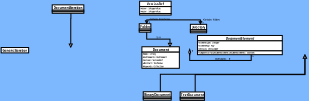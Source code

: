 <?xml version="1.0"?>
<diagram xmlns:dia="http://www.lysator.liu.se/~alla/dia/">
  <diagramdata>
    <attribute name="background">
      <color val="#7db8ff"/>
    </attribute>
    <attribute name="paper">
      <composite type="paper">
        <attribute name="name">
          <string>#A4#</string>
        </attribute>
        <attribute name="tmargin">
          <real val="2.82"/>
        </attribute>
        <attribute name="bmargin">
          <real val="2.82"/>
        </attribute>
        <attribute name="lmargin">
          <real val="2.82"/>
        </attribute>
        <attribute name="rmargin">
          <real val="2.82"/>
        </attribute>
        <attribute name="is_portrait">
          <boolean val="true"/>
        </attribute>
        <attribute name="scaling">
          <real val="0.192"/>
        </attribute>
        <attribute name="fitto">
          <boolean val="true"/>
        </attribute>
        <attribute name="fitwidth">
          <int val="1"/>
        </attribute>
        <attribute name="fitheight">
          <int val="1"/>
        </attribute>
      </composite>
    </attribute>
    <attribute name="grid">
      <composite type="grid">
        <attribute name="width_x">
          <real val="1"/>
        </attribute>
        <attribute name="width_y">
          <real val="1"/>
        </attribute>
        <attribute name="visible_x">
          <int val="1"/>
        </attribute>
        <attribute name="visible_y">
          <int val="1"/>
        </attribute>
      </composite>
    </attribute>
    <attribute name="guides">
      <composite type="guides">
        <attribute name="hguides"/>
        <attribute name="vguides"/>
      </composite>
    </attribute>
  </diagramdata>
  <layer name="Fond" visible="true">
    <object type="UML - Class" version="0" id="O0">
      <attribute name="obj_pos">
        <point val="-32,-11"/>
      </attribute>
      <attribute name="obj_bb">
        <rectangle val="-32.05,-11.05;-28.059,-8.75"/>
      </attribute>
      <attribute name="elem_corner">
        <point val="-32,-11"/>
      </attribute>
      <attribute name="elem_width">
        <real val="3.891"/>
      </attribute>
      <attribute name="elem_height">
        <real val="2.2"/>
      </attribute>
      <attribute name="name">
        <string>#Folder#</string>
      </attribute>
      <attribute name="stereotype">
        <string/>
      </attribute>
      <attribute name="abstract">
        <boolean val="false"/>
      </attribute>
      <attribute name="suppress_attributes">
        <boolean val="false"/>
      </attribute>
      <attribute name="suppress_operations">
        <boolean val="false"/>
      </attribute>
      <attribute name="visible_attributes">
        <boolean val="true"/>
      </attribute>
      <attribute name="visible_operations">
        <boolean val="true"/>
      </attribute>
      <attribute name="attributes"/>
      <attribute name="operations"/>
      <attribute name="template">
        <boolean val="false"/>
      </attribute>
      <attribute name="templates"/>
    </object>
    <object type="UML - Class" version="0" id="O1">
      <attribute name="obj_pos">
        <point val="-18.7,-10.85"/>
      </attribute>
      <attribute name="obj_bb">
        <rectangle val="-18.75,-10.9;-13.406,-8.6"/>
      </attribute>
      <attribute name="elem_corner">
        <point val="-18.7,-10.85"/>
      </attribute>
      <attribute name="elem_width">
        <real val="5.244"/>
      </attribute>
      <attribute name="elem_height">
        <real val="2.2"/>
      </attribute>
      <attribute name="name">
        <string>#Directory#</string>
      </attribute>
      <attribute name="stereotype">
        <string/>
      </attribute>
      <attribute name="abstract">
        <boolean val="false"/>
      </attribute>
      <attribute name="suppress_attributes">
        <boolean val="false"/>
      </attribute>
      <attribute name="suppress_operations">
        <boolean val="false"/>
      </attribute>
      <attribute name="visible_attributes">
        <boolean val="true"/>
      </attribute>
      <attribute name="visible_operations">
        <boolean val="true"/>
      </attribute>
      <attribute name="attributes"/>
      <attribute name="operations"/>
      <attribute name="template">
        <boolean val="false"/>
      </attribute>
      <attribute name="templates"/>
    </object>
    <object type="UML - Class" version="0" id="O2">
      <attribute name="obj_pos">
        <point val="-31.306,-5.01"/>
      </attribute>
      <attribute name="obj_bb">
        <rectangle val="-31.357,-5.06;-18.821,0.64"/>
      </attribute>
      <attribute name="elem_corner">
        <point val="-31.306,-5.01"/>
      </attribute>
      <attribute name="elem_width">
        <real val="12.435"/>
      </attribute>
      <attribute name="elem_height">
        <real val="5.6"/>
      </attribute>
      <attribute name="name">
        <string>#Document#</string>
      </attribute>
      <attribute name="stereotype">
        <string/>
      </attribute>
      <attribute name="abstract">
        <boolean val="false"/>
      </attribute>
      <attribute name="suppress_attributes">
        <boolean val="false"/>
      </attribute>
      <attribute name="suppress_operations">
        <boolean val="false"/>
      </attribute>
      <attribute name="visible_attributes">
        <boolean val="true"/>
      </attribute>
      <attribute name="visible_operations">
        <boolean val="false"/>
      </attribute>
      <attribute name="attributes">
        <composite type="umlattribute">
          <attribute name="name">
            <string>#Name#</string>
          </attribute>
          <attribute name="type">
            <string>#string#</string>
          </attribute>
          <attribute name="value">
            <string/>
          </attribute>
          <attribute name="visibility">
            <enum val="0"/>
          </attribute>
          <attribute name="abstract">
            <boolean val="false"/>
          </attribute>
          <attribute name="class_scope">
            <boolean val="false"/>
          </attribute>
        </composite>
        <composite type="umlattribute">
          <attribute name="name">
            <string>#DocElements#</string>
          </attribute>
          <attribute name="type">
            <string>#DocElement#</string>
          </attribute>
          <attribute name="value">
            <string/>
          </attribute>
          <attribute name="visibility">
            <enum val="0"/>
          </attribute>
          <attribute name="abstract">
            <boolean val="false"/>
          </attribute>
          <attribute name="class_scope">
            <boolean val="false"/>
          </attribute>
        </composite>
        <composite type="umlattribute">
          <attribute name="name">
            <string>#Version#</string>
          </attribute>
          <attribute name="type">
            <string>#VersionDef#</string>
          </attribute>
          <attribute name="value">
            <string/>
          </attribute>
          <attribute name="visibility">
            <enum val="0"/>
          </attribute>
          <attribute name="abstract">
            <boolean val="false"/>
          </attribute>
          <attribute name="class_scope">
            <boolean val="false"/>
          </attribute>
        </composite>
        <composite type="umlattribute">
          <attribute name="name">
            <string>#Abstract#</string>
          </attribute>
          <attribute name="type">
            <string>#TextValue#</string>
          </attribute>
          <attribute name="value">
            <string/>
          </attribute>
          <attribute name="visibility">
            <enum val="0"/>
          </attribute>
          <attribute name="abstract">
            <boolean val="false"/>
          </attribute>
          <attribute name="class_scope">
            <boolean val="false"/>
          </attribute>
        </composite>
        <composite type="umlattribute">
          <attribute name="name">
            <string>#Keywords#</string>
          </attribute>
          <attribute name="type">
            <string>#Collection#</string>
          </attribute>
          <attribute name="value">
            <string/>
          </attribute>
          <attribute name="visibility">
            <enum val="0"/>
          </attribute>
          <attribute name="abstract">
            <boolean val="false"/>
          </attribute>
          <attribute name="class_scope">
            <boolean val="false"/>
          </attribute>
        </composite>
      </attribute>
      <attribute name="operations">
        <composite type="umloperation">
          <attribute name="name">
            <string>#open#</string>
          </attribute>
          <attribute name="type">
            <string>#boolean#</string>
          </attribute>
          <attribute name="visibility">
            <enum val="0"/>
          </attribute>
          <attribute name="abstract">
            <boolean val="false"/>
          </attribute>
          <attribute name="class_scope">
            <boolean val="false"/>
          </attribute>
          <attribute name="parameters"/>
        </composite>
        <composite type="umloperation">
          <attribute name="name">
            <string>#close#</string>
          </attribute>
          <attribute name="type">
            <string/>
          </attribute>
          <attribute name="visibility">
            <enum val="0"/>
          </attribute>
          <attribute name="abstract">
            <boolean val="false"/>
          </attribute>
          <attribute name="class_scope">
            <boolean val="false"/>
          </attribute>
          <attribute name="parameters"/>
        </composite>
        <composite type="umloperation">
          <attribute name="name">
            <string>#render#</string>
          </attribute>
          <attribute name="type">
            <string/>
          </attribute>
          <attribute name="visibility">
            <enum val="0"/>
          </attribute>
          <attribute name="abstract">
            <boolean val="false"/>
          </attribute>
          <attribute name="class_scope">
            <boolean val="false"/>
          </attribute>
          <attribute name="parameters">
            <composite type="umlparameter">
              <attribute name="name">
                <string>#ThisMedia#</string>
              </attribute>
              <attribute name="type">
                <string>#Media#</string>
              </attribute>
              <attribute name="value">
                <string/>
              </attribute>
              <attribute name="kind">
                <enum val="0"/>
              </attribute>
            </composite>
          </attribute>
        </composite>
      </attribute>
      <attribute name="template">
        <boolean val="false"/>
      </attribute>
      <attribute name="templates"/>
    </object>
    <object type="UML - Class" version="0" id="O3">
      <attribute name="obj_pos">
        <point val="-30.956,6.69"/>
      </attribute>
      <attribute name="obj_bb">
        <rectangle val="-31.006,6.64;-22.016,8.94"/>
      </attribute>
      <attribute name="elem_corner">
        <point val="-30.956,6.69"/>
      </attribute>
      <attribute name="elem_width">
        <real val="8.89"/>
      </attribute>
      <attribute name="elem_height">
        <real val="2.2"/>
      </attribute>
      <attribute name="name">
        <string>#BinaryDocument#</string>
      </attribute>
      <attribute name="stereotype">
        <string/>
      </attribute>
      <attribute name="abstract">
        <boolean val="false"/>
      </attribute>
      <attribute name="suppress_attributes">
        <boolean val="false"/>
      </attribute>
      <attribute name="suppress_operations">
        <boolean val="false"/>
      </attribute>
      <attribute name="visible_attributes">
        <boolean val="true"/>
      </attribute>
      <attribute name="visible_operations">
        <boolean val="true"/>
      </attribute>
      <attribute name="attributes"/>
      <attribute name="operations"/>
      <attribute name="template">
        <boolean val="false"/>
      </attribute>
      <attribute name="templates">
        <composite type="umlformalparameter">
          <attribute name="name">
            <string>##</string>
          </attribute>
          <attribute name="type">
            <string/>
          </attribute>
        </composite>
      </attribute>
    </object>
    <object type="UML - Generalization" version="0" id="O4">
      <attribute name="obj_pos">
        <point val="11.099,-2.95"/>
      </attribute>
      <attribute name="obj_bb">
        <rectangle val="-27.361,-3.8;11.949,7.54"/>
      </attribute>
      <attribute name="orth_points">
        <point val="11.099,-2.95"/>
        <point val="11.099,2.14"/>
        <point val="-26.512,2.14"/>
        <point val="-26.512,6.69"/>
      </attribute>
      <attribute name="orth_orient">
        <enum val="1"/>
        <enum val="0"/>
        <enum val="1"/>
      </attribute>
      <attribute name="name">
        <string/>
      </attribute>
      <attribute name="stereotype">
        <string/>
      </attribute>
      <connections>
        <connection handle="0" to="O7" connection="7"/>
        <connection handle="1" to="O3" connection="1"/>
      </connections>
    </object>
    <object type="UML - Class" version="0" id="O5">
      <attribute name="obj_pos">
        <point val="-21.357,6.74"/>
      </attribute>
      <attribute name="obj_bb">
        <rectangle val="-21.407,6.69;-13.487,8.99"/>
      </attribute>
      <attribute name="elem_corner">
        <point val="-21.357,6.74"/>
      </attribute>
      <attribute name="elem_width">
        <real val="7.819"/>
      </attribute>
      <attribute name="elem_height">
        <real val="2.2"/>
      </attribute>
      <attribute name="name">
        <string>#TextDocument#</string>
      </attribute>
      <attribute name="stereotype">
        <string/>
      </attribute>
      <attribute name="abstract">
        <boolean val="false"/>
      </attribute>
      <attribute name="suppress_attributes">
        <boolean val="false"/>
      </attribute>
      <attribute name="suppress_operations">
        <boolean val="false"/>
      </attribute>
      <attribute name="visible_attributes">
        <boolean val="true"/>
      </attribute>
      <attribute name="visible_operations">
        <boolean val="true"/>
      </attribute>
      <attribute name="attributes"/>
      <attribute name="operations"/>
      <attribute name="template">
        <boolean val="false"/>
      </attribute>
      <attribute name="templates"/>
    </object>
    <object type="UML - Generalization" version="0" id="O6">
      <attribute name="obj_pos">
        <point val="11.099,-2.95"/>
      </attribute>
      <attribute name="obj_bb">
        <rectangle val="-18.297,-3.8;11.949,7.59"/>
      </attribute>
      <attribute name="orth_points">
        <point val="11.099,-2.95"/>
        <point val="11.099,2.24"/>
        <point val="-17.447,2.24"/>
        <point val="-17.447,6.74"/>
      </attribute>
      <attribute name="orth_orient">
        <enum val="1"/>
        <enum val="0"/>
        <enum val="1"/>
      </attribute>
      <attribute name="name">
        <string/>
      </attribute>
      <attribute name="stereotype">
        <string/>
      </attribute>
      <connections>
        <connection handle="0" to="O7" connection="7"/>
        <connection handle="1" to="O5" connection="1"/>
      </connections>
    </object>
    <object type="UML - Class" version="0" id="O7">
      <attribute name="obj_pos">
        <point val="-16.85,-7.95"/>
      </attribute>
      <attribute name="obj_bb">
        <rectangle val="-16.9,-8;11.149,-2.9"/>
      </attribute>
      <attribute name="elem_corner">
        <point val="-16.85,-7.95"/>
      </attribute>
      <attribute name="elem_width">
        <real val="27.949"/>
      </attribute>
      <attribute name="elem_height">
        <real val="5"/>
      </attribute>
      <attribute name="name">
        <string>#DocumentElement#</string>
      </attribute>
      <attribute name="stereotype">
        <string/>
      </attribute>
      <attribute name="abstract">
        <boolean val="true"/>
      </attribute>
      <attribute name="suppress_attributes">
        <boolean val="false"/>
      </attribute>
      <attribute name="suppress_operations">
        <boolean val="false"/>
      </attribute>
      <attribute name="visible_attributes">
        <boolean val="true"/>
      </attribute>
      <attribute name="visible_operations">
        <boolean val="true"/>
      </attribute>
      <attribute name="attributes">
        <composite type="umlattribute">
          <attribute name="name">
            <string>#ElementType#</string>
          </attribute>
          <attribute name="type">
            <string>#integer#</string>
          </attribute>
          <attribute name="value">
            <string/>
          </attribute>
          <attribute name="visibility">
            <enum val="0"/>
          </attribute>
          <attribute name="abstract">
            <boolean val="false"/>
          </attribute>
          <attribute name="class_scope">
            <boolean val="false"/>
          </attribute>
        </composite>
        <composite type="umlattribute">
          <attribute name="name">
            <string>#ElementKey#</string>
          </attribute>
          <attribute name="type">
            <string>#Key#</string>
          </attribute>
          <attribute name="value">
            <string/>
          </attribute>
          <attribute name="visibility">
            <enum val="0"/>
          </attribute>
          <attribute name="abstract">
            <boolean val="false"/>
          </attribute>
          <attribute name="class_scope">
            <boolean val="false"/>
          </attribute>
        </composite>
        <composite type="umlattribute">
          <attribute name="name">
            <string>#Version#</string>
          </attribute>
          <attribute name="type">
            <string>#VersionDef#</string>
          </attribute>
          <attribute name="value">
            <string/>
          </attribute>
          <attribute name="visibility">
            <enum val="0"/>
          </attribute>
          <attribute name="abstract">
            <boolean val="false"/>
          </attribute>
          <attribute name="class_scope">
            <boolean val="false"/>
          </attribute>
        </composite>
      </attribute>
      <attribute name="operations">
        <composite type="umloperation">
          <attribute name="name">
            <string>#CompareTo#</string>
          </attribute>
          <attribute name="type">
            <string>#boolean#</string>
          </attribute>
          <attribute name="visibility">
            <enum val="0"/>
          </attribute>
          <attribute name="abstract">
            <boolean val="false"/>
          </attribute>
          <attribute name="class_scope">
            <boolean val="false"/>
          </attribute>
          <attribute name="parameters">
            <composite type="umlparameter">
              <attribute name="name">
                <string>#ThisDocumentElement#</string>
              </attribute>
              <attribute name="type">
                <string>#DocumentElement#</string>
              </attribute>
              <attribute name="value">
                <string/>
              </attribute>
              <attribute name="kind">
                <enum val="0"/>
              </attribute>
            </composite>
          </attribute>
        </composite>
      </attribute>
      <attribute name="template">
        <boolean val="false"/>
      </attribute>
      <attribute name="templates">
        <composite type="umlformalparameter">
          <attribute name="name">
            <string>##</string>
          </attribute>
          <attribute name="type">
            <string/>
          </attribute>
        </composite>
      </attribute>
    </object>
    <object type="UML - Association" version="0" id="O8">
      <attribute name="obj_pos">
        <point val="-18.871,-4.31"/>
      </attribute>
      <attribute name="obj_bb">
        <rectangle val="-20.321,-5.76;-1.426,4e-05"/>
      </attribute>
      <attribute name="orth_points">
        <point val="-18.871,-4.31"/>
        <point val="-18.871,-1.45"/>
        <point val="-2.876,-1.45"/>
        <point val="-2.876,-2.95"/>
      </attribute>
      <attribute name="orth_orient">
        <enum val="1"/>
        <enum val="0"/>
        <enum val="1"/>
      </attribute>
      <attribute name="name">
        <string>#DocElements#</string>
      </attribute>
      <attribute name="direction">
        <enum val="1"/>
      </attribute>
      <attribute name="ends">
        <composite>
          <attribute name="role">
            <string/>
          </attribute>
          <attribute name="multiplicity">
            <string>#0#</string>
          </attribute>
          <attribute name="arrow">
            <boolean val="false"/>
          </attribute>
          <attribute name="aggregate">
            <enum val="1"/>
          </attribute>
        </composite>
        <composite>
          <attribute name="role">
            <string/>
          </attribute>
          <attribute name="multiplicity">
            <string>#n#</string>
          </attribute>
          <attribute name="arrow">
            <boolean val="false"/>
          </attribute>
          <attribute name="aggregate">
            <enum val="0"/>
          </attribute>
        </composite>
      </attribute>
      <connections>
        <connection handle="0" to="O2" connection="4"/>
        <connection handle="1" to="O7" connection="6"/>
      </connections>
    </object>
    <object type="UML - Generalization" version="0" id="O9">
      <attribute name="obj_pos">
        <point val="-24,-5"/>
      </attribute>
      <attribute name="obj_bb">
        <rectangle val="-30.905,-9.65;-23.15,-4.15"/>
      </attribute>
      <attribute name="orth_points">
        <point val="-24,-5"/>
        <point val="-24,-7"/>
        <point val="-30.055,-7"/>
        <point val="-30.055,-8.8"/>
      </attribute>
      <attribute name="orth_orient">
        <enum val="1"/>
        <enum val="0"/>
        <enum val="1"/>
      </attribute>
      <attribute name="name">
        <string>#Is A#</string>
      </attribute>
      <attribute name="stereotype">
        <string/>
      </attribute>
      <connections>
        <connection handle="1" to="O0" connection="6"/>
      </connections>
    </object>
    <object type="UML - Association" version="0" id="O10">
      <attribute name="obj_pos">
        <point val="-30.055,-11"/>
      </attribute>
      <attribute name="obj_bb">
        <rectangle val="-31.505,-13.45;-8.121,-9.4"/>
      </attribute>
      <attribute name="orth_points">
        <point val="-30.055,-11"/>
        <point val="-30.055,-12"/>
        <point val="-16.078,-12"/>
        <point val="-16.078,-10.85"/>
      </attribute>
      <attribute name="orth_orient">
        <enum val="1"/>
        <enum val="0"/>
        <enum val="1"/>
      </attribute>
      <attribute name="name">
        <string/>
      </attribute>
      <attribute name="direction">
        <enum val="0"/>
      </attribute>
      <attribute name="ends">
        <composite>
          <attribute name="role">
            <string>#Contains directories#</string>
          </attribute>
          <attribute name="multiplicity">
            <string>#n#</string>
          </attribute>
          <attribute name="arrow">
            <boolean val="true"/>
          </attribute>
          <attribute name="aggregate">
            <enum val="0"/>
          </attribute>
        </composite>
        <composite>
          <attribute name="role">
            <string>#Contains folders#</string>
          </attribute>
          <attribute name="multiplicity">
            <string>#n#</string>
          </attribute>
          <attribute name="arrow">
            <boolean val="true"/>
          </attribute>
          <attribute name="aggregate">
            <enum val="0"/>
          </attribute>
        </composite>
      </attribute>
      <connections>
        <connection handle="0" to="O0" connection="1"/>
        <connection handle="1" to="O1" connection="1"/>
      </connections>
    </object>
    <object type="UML - Class" version="0" id="O11">
      <attribute name="obj_pos">
        <point val="-31.905,-16.864"/>
      </attribute>
      <attribute name="obj_bb">
        <rectangle val="-31.955,-16.914;-21.359,-13.214"/>
      </attribute>
      <attribute name="elem_corner">
        <point val="-31.905,-16.864"/>
      </attribute>
      <attribute name="elem_width">
        <real val="10.496"/>
      </attribute>
      <attribute name="elem_height">
        <real val="3.6"/>
      </attribute>
      <attribute name="name">
        <string>#VersionDef#</string>
      </attribute>
      <attribute name="stereotype">
        <string/>
      </attribute>
      <attribute name="abstract">
        <boolean val="false"/>
      </attribute>
      <attribute name="suppress_attributes">
        <boolean val="false"/>
      </attribute>
      <attribute name="suppress_operations">
        <boolean val="false"/>
      </attribute>
      <attribute name="visible_attributes">
        <boolean val="true"/>
      </attribute>
      <attribute name="visible_operations">
        <boolean val="true"/>
      </attribute>
      <attribute name="attributes">
        <composite type="umlattribute">
          <attribute name="name">
            <string>#minor#</string>
          </attribute>
          <attribute name="type">
            <string>#integervalue#</string>
          </attribute>
          <attribute name="value">
            <string/>
          </attribute>
          <attribute name="visibility">
            <enum val="0"/>
          </attribute>
          <attribute name="abstract">
            <boolean val="false"/>
          </attribute>
          <attribute name="class_scope">
            <boolean val="false"/>
          </attribute>
        </composite>
        <composite type="umlattribute">
          <attribute name="name">
            <string>#major#</string>
          </attribute>
          <attribute name="type">
            <string>#integervalue#</string>
          </attribute>
          <attribute name="value">
            <string/>
          </attribute>
          <attribute name="visibility">
            <enum val="0"/>
          </attribute>
          <attribute name="abstract">
            <boolean val="false"/>
          </attribute>
          <attribute name="class_scope">
            <boolean val="false"/>
          </attribute>
        </composite>
      </attribute>
      <attribute name="operations"/>
      <attribute name="template">
        <boolean val="false"/>
      </attribute>
      <attribute name="templates"/>
    </object>
    <object type="UML - Class" version="0" id="O12">
      <attribute name="obj_pos">
        <point val="-67.905,-4.814"/>
      </attribute>
      <attribute name="obj_bb">
        <rectangle val="-67.955,-4.864;-31.664,-3.364"/>
      </attribute>
      <attribute name="elem_corner">
        <point val="-67.905,-4.814"/>
      </attribute>
      <attribute name="elem_width">
        <real val="36.19"/>
      </attribute>
      <attribute name="elem_height">
        <real val="1.4"/>
      </attribute>
      <attribute name="name">
        <string>#GenericIteration#</string>
      </attribute>
      <attribute name="stereotype">
        <string/>
      </attribute>
      <attribute name="abstract">
        <boolean val="false"/>
      </attribute>
      <attribute name="suppress_attributes">
        <boolean val="true"/>
      </attribute>
      <attribute name="suppress_operations">
        <boolean val="true"/>
      </attribute>
      <attribute name="visible_attributes">
        <boolean val="false"/>
      </attribute>
      <attribute name="visible_operations">
        <boolean val="false"/>
      </attribute>
      <attribute name="attributes">
        <composite type="umlattribute">
          <attribute name="name">
            <string>#IterationCount#</string>
          </attribute>
          <attribute name="type">
            <string>#IntegerValue#</string>
          </attribute>
          <attribute name="value">
            <string>#Iteration number#</string>
          </attribute>
          <attribute name="visibility">
            <enum val="0"/>
          </attribute>
          <attribute name="abstract">
            <boolean val="false"/>
          </attribute>
          <attribute name="class_scope">
            <boolean val="false"/>
          </attribute>
        </composite>
        <composite type="umlattribute">
          <attribute name="name">
            <string>#IterationMinor#</string>
          </attribute>
          <attribute name="type">
            <string>#IntegerValue#</string>
          </attribute>
          <attribute name="value">
            <string>#Version number starting at this iteration#</string>
          </attribute>
          <attribute name="visibility">
            <enum val="0"/>
          </attribute>
          <attribute name="abstract">
            <boolean val="false"/>
          </attribute>
          <attribute name="class_scope">
            <boolean val="false"/>
          </attribute>
        </composite>
        <composite type="umlattribute">
          <attribute name="name">
            <string>#IterationDate#</string>
          </attribute>
          <attribute name="type">
            <string>#DateValue#</string>
          </attribute>
          <attribute name="value">
            <string>#Date when this iteration was created#</string>
          </attribute>
          <attribute name="visibility">
            <enum val="0"/>
          </attribute>
          <attribute name="abstract">
            <boolean val="false"/>
          </attribute>
          <attribute name="class_scope">
            <boolean val="false"/>
          </attribute>
        </composite>
        <composite type="umlattribute">
          <attribute name="name">
            <string>#IterationMajor#</string>
          </attribute>
          <attribute name="type">
            <string>#IntegerValue#</string>
          </attribute>
          <attribute name="value">
            <string>#Major version number for this iteration#</string>
          </attribute>
          <attribute name="visibility">
            <enum val="0"/>
          </attribute>
          <attribute name="abstract">
            <boolean val="false"/>
          </attribute>
          <attribute name="class_scope">
            <boolean val="false"/>
          </attribute>
        </composite>
      </attribute>
      <attribute name="operations"/>
      <attribute name="template">
        <boolean val="false"/>
      </attribute>
      <attribute name="templates"/>
    </object>
    <object type="UML - Class" version="0" id="O13">
      <attribute name="obj_pos">
        <point val="-54.636,-15.914"/>
      </attribute>
      <attribute name="obj_bb">
        <rectangle val="-54.687,-15.964;-44.858,-13.664"/>
      </attribute>
      <attribute name="elem_corner">
        <point val="-54.636,-15.914"/>
      </attribute>
      <attribute name="elem_width">
        <real val="9.728"/>
      </attribute>
      <attribute name="elem_height">
        <real val="2.2"/>
      </attribute>
      <attribute name="name">
        <string>#DocumentIteration#</string>
      </attribute>
      <attribute name="stereotype">
        <string/>
      </attribute>
      <attribute name="abstract">
        <boolean val="false"/>
      </attribute>
      <attribute name="suppress_attributes">
        <boolean val="false"/>
      </attribute>
      <attribute name="suppress_operations">
        <boolean val="false"/>
      </attribute>
      <attribute name="visible_attributes">
        <boolean val="true"/>
      </attribute>
      <attribute name="visible_operations">
        <boolean val="true"/>
      </attribute>
      <attribute name="attributes"/>
      <attribute name="operations"/>
      <attribute name="template">
        <boolean val="false"/>
      </attribute>
      <attribute name="templates"/>
    </object>
    <object type="UML - Generalization" version="0" id="O14">
      <attribute name="obj_pos">
        <point val="-49.809,-4.814"/>
      </attribute>
      <attribute name="obj_bb">
        <rectangle val="-50.659,-14.564;-48.922,-3.964"/>
      </attribute>
      <attribute name="orth_points">
        <point val="-49.809,-4.814"/>
        <point val="-49.809,-12.364"/>
        <point val="-49.772,-12.364"/>
        <point val="-49.772,-13.714"/>
      </attribute>
      <attribute name="orth_orient">
        <enum val="1"/>
        <enum val="0"/>
        <enum val="1"/>
      </attribute>
      <attribute name="name">
        <string/>
      </attribute>
      <attribute name="stereotype">
        <string/>
      </attribute>
      <connections>
        <connection handle="0" to="O12" connection="1"/>
        <connection handle="1" to="O13" connection="6"/>
      </connections>
    </object>
  </layer>
  <layer name="Nouveau calque" visible="true"/>
</diagram>
